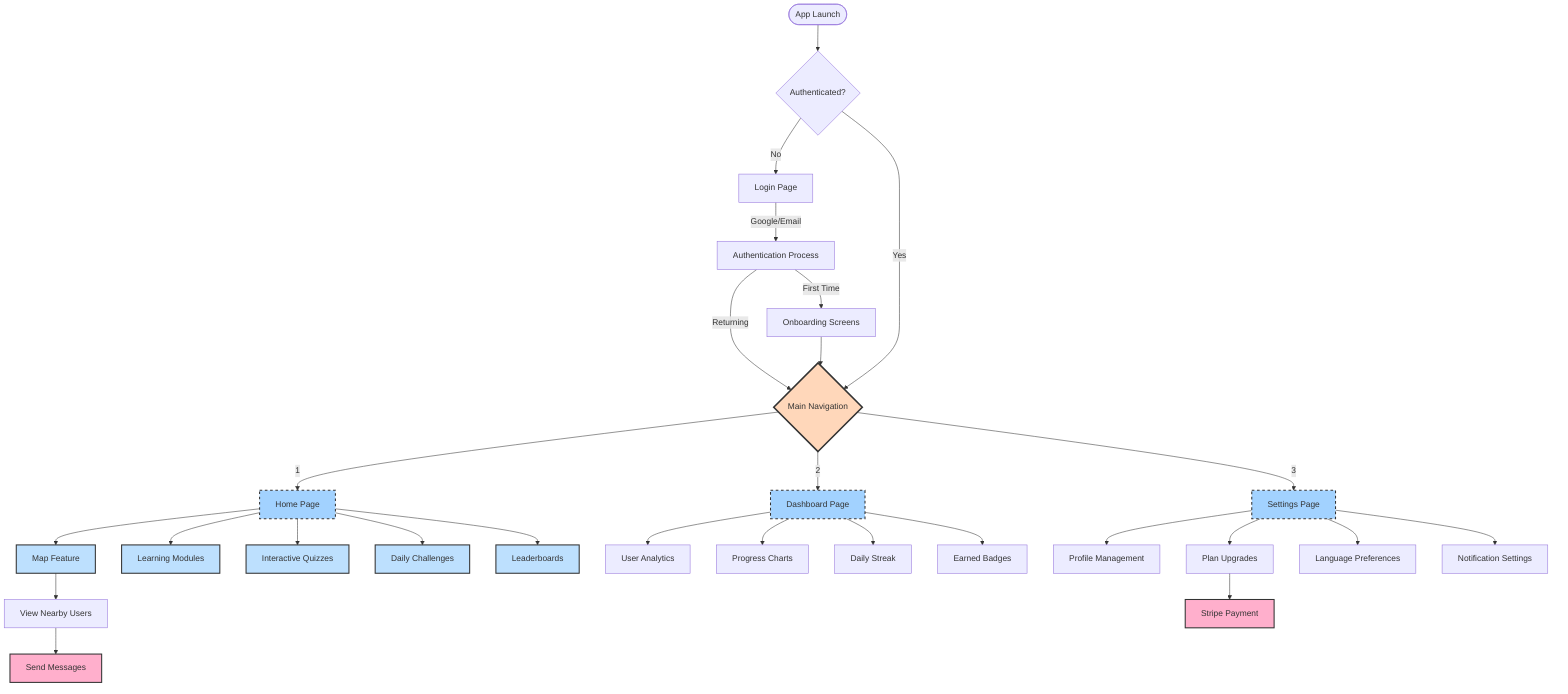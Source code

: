 flowchart TD
    Start([App Launch]) --> Auth{Authenticated?}
    
    %% Authentication Flow
    Auth -->|No| Login[Login Page]
    Login -->|Google/Email| AuthProcess[Authentication Process]
    AuthProcess -->|First Time| Onboarding[Onboarding Screens]
    AuthProcess -->|Returning| MainNav
    Onboarding --> MainNav
    Auth -->|Yes| MainNav
    
    %% Main Navigation Hub
    MainNav{Main Navigation}
    
    %% Home Page Structure
    MainNav -->|1| Home[Home Page]
    Home --> Map[Map Feature]
    Map --> NearbyUsers[View Nearby Users]
    NearbyUsers --> Message[Send Messages]
    Home --> Modules[Learning Modules]
    Home --> Quizzes[Interactive Quizzes]
    Home --> Challenges[Daily Challenges]
    Home --> Leaderboard[Leaderboards]
    
    %% Dashboard Structure
    MainNav -->|2| Dashboard[Dashboard Page]
    Dashboard --> Statistics[User Analytics]
    Dashboard --> Progress[Progress Charts]
    Dashboard --> Streak[Daily Streak]
    Dashboard --> Badges[Earned Badges]
    
    %% Settings Structure
    MainNav -->|3| Settings[Settings Page]
    Settings --> Profile[Profile Management]
    Settings --> UpgradePlan[Plan Upgrades]
    UpgradePlan --> Stripe[Stripe Payment]
    Settings --> Preferences[Language Preferences]
    Settings --> Notifications[Notification Settings]
    
    %% Styling
    classDef primary fill:#a2d2ff,stroke:#333,stroke-width:2px,stroke-dasharray: 5 5
    classDef secondary fill:#bde0fe,stroke:#333,stroke-width:2px
    classDef action fill:#ffafcc,stroke:#333,stroke-width:2px
    classDef nav fill:#ffd7ba,stroke:#333,stroke-width:3px
    
    class Home,Dashboard,Settings primary
    class Map,Modules,Quizzes,Challenges,Leaderboard secondary
    class Message,Stripe action
    class MainNav nav
